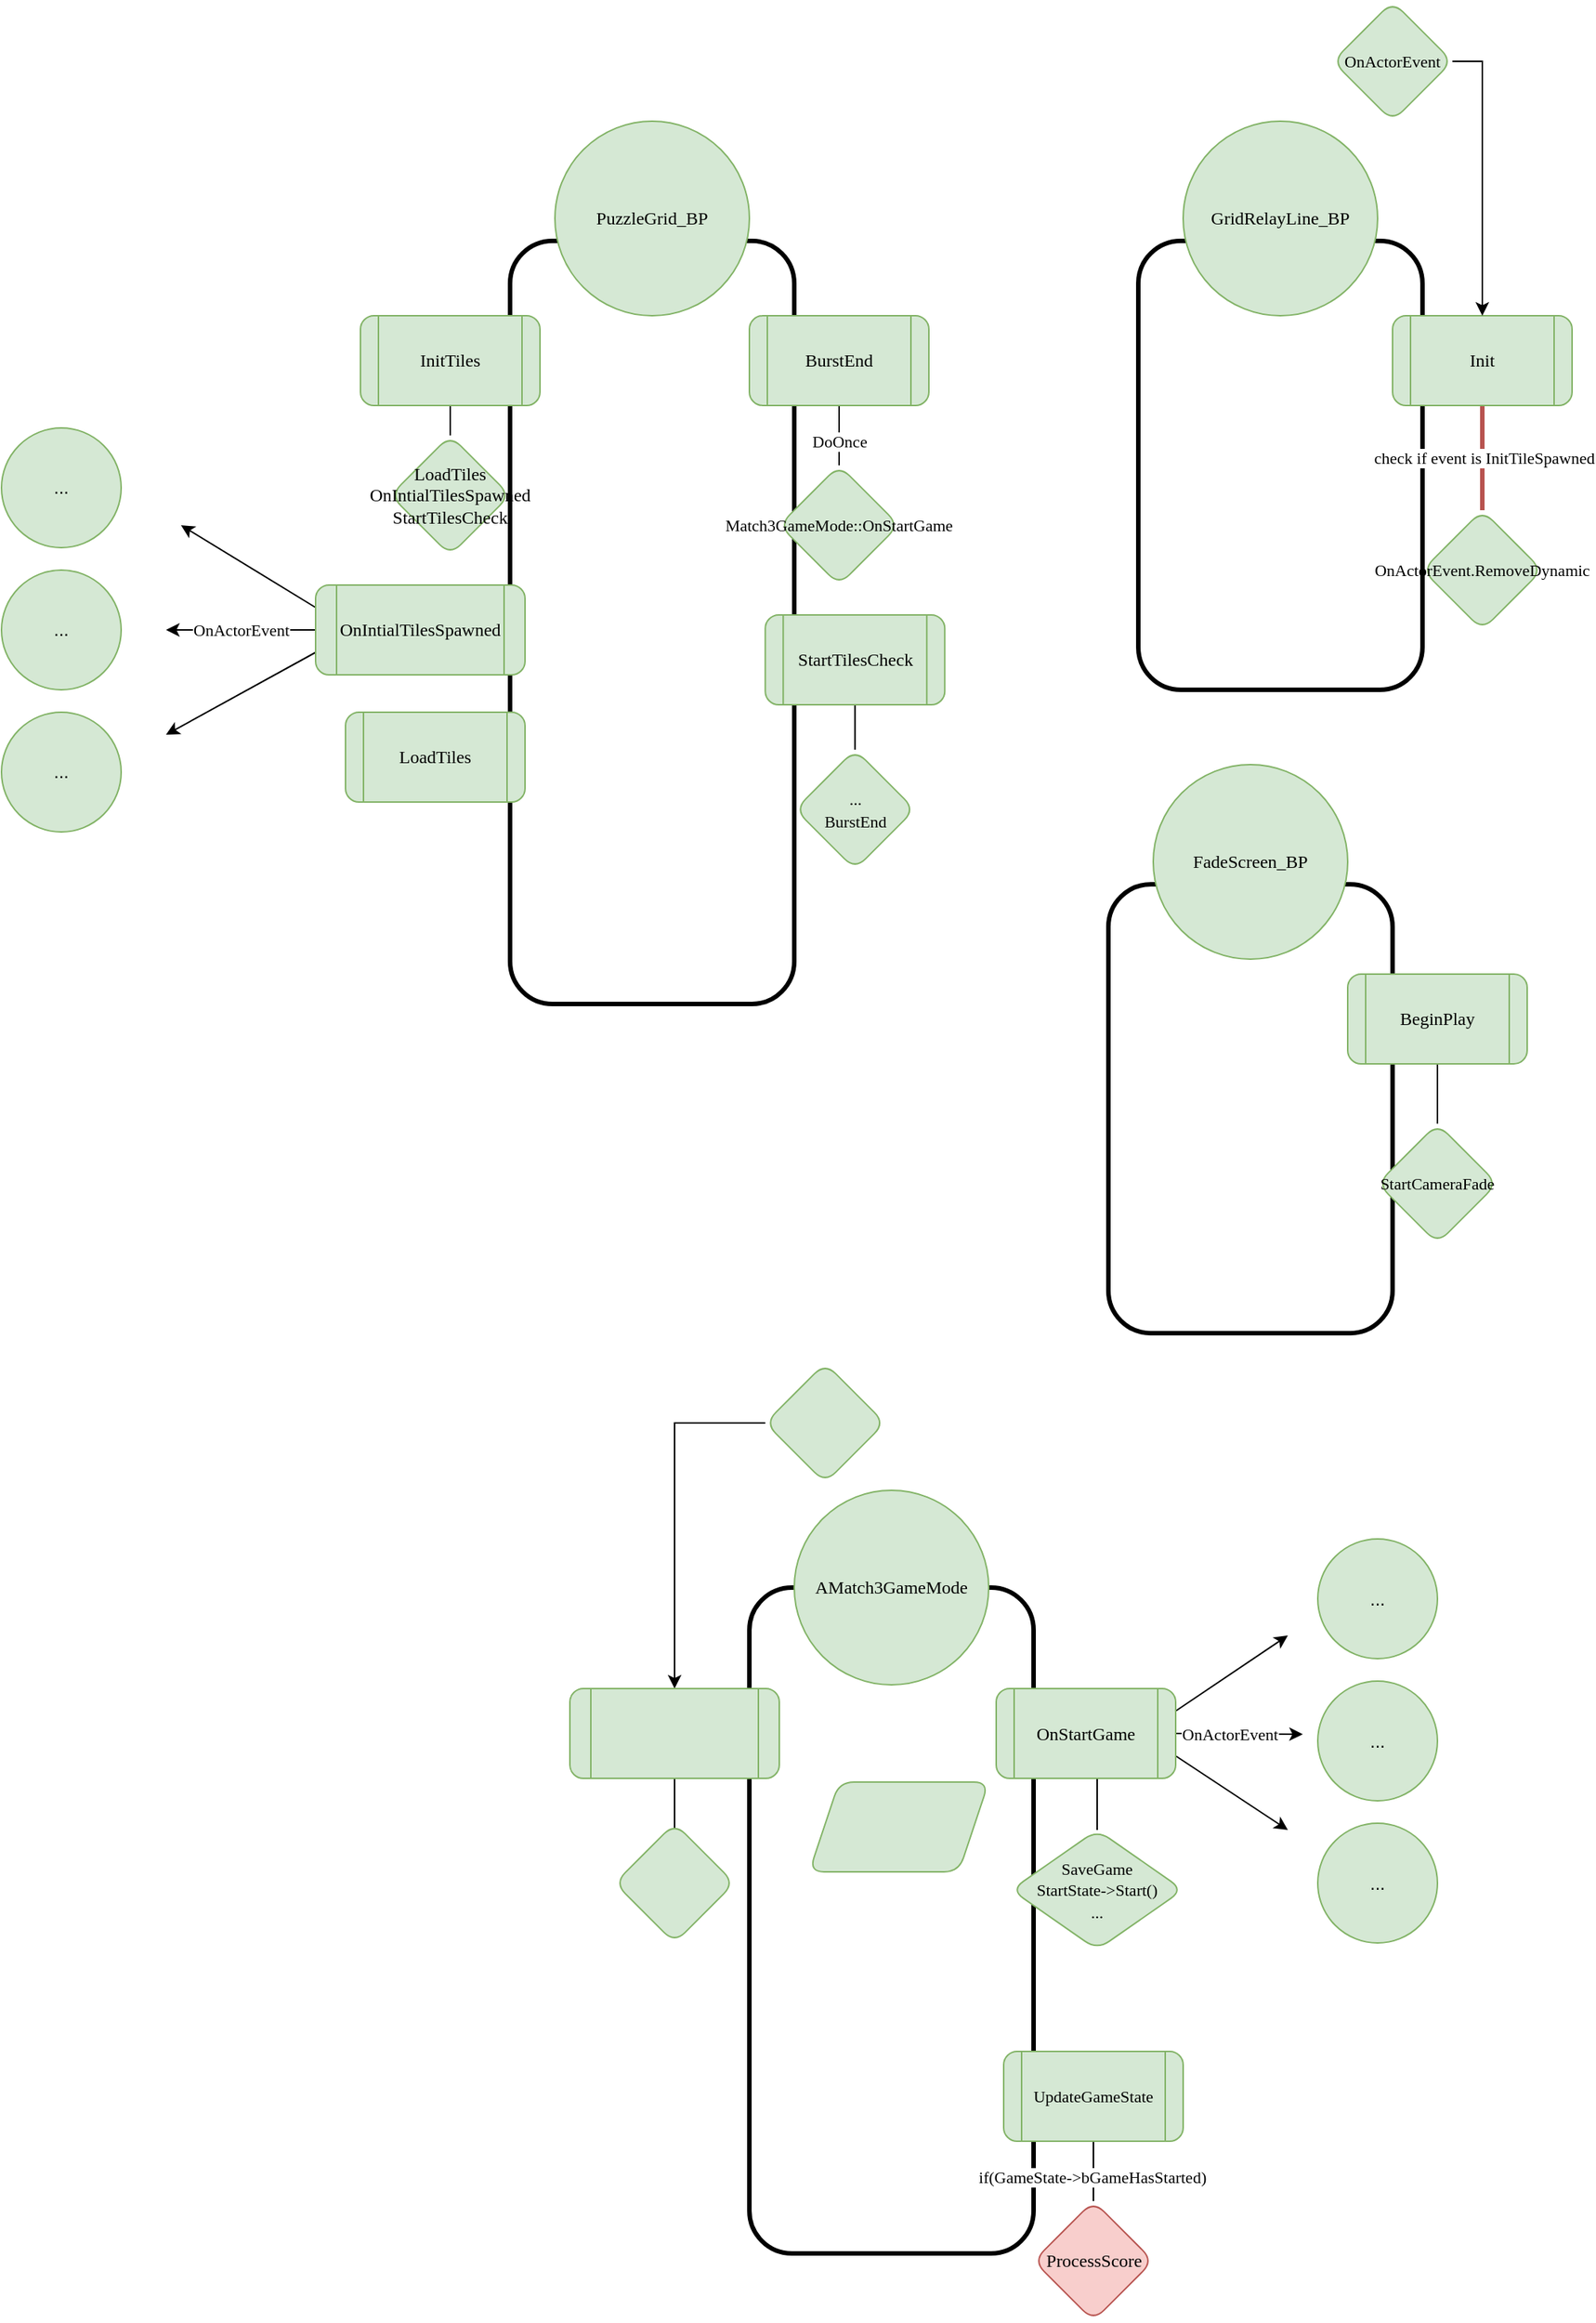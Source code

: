 <mxfile version="16.1.2" type="device"><diagram id="4u5bkuqh8i6XdxuR7M9z" name="Page-1"><mxGraphModel dx="2432" dy="2237" grid="1" gridSize="10" guides="1" tooltips="1" connect="1" arrows="1" fold="1" page="1" pageScale="1" pageWidth="850" pageHeight="1100" math="0" shadow="0"><root><mxCell id="0"/><mxCell id="1" parent="0"/><mxCell id="plS5oKs2EBD5TXASeQsz-1" value="" style="rounded=1;whiteSpace=wrap;html=1;fillColor=none;strokeWidth=3;fontFamily=SF Mono;" parent="1" vertex="1"><mxGeometry x="-500" y="680" width="190" height="445" as="geometry"/></mxCell><mxCell id="sbsRxTnk66kGfVWNklD2-10" style="rounded=0;orthogonalLoop=1;jettySize=auto;html=1;exitX=1;exitY=0.5;exitDx=0;exitDy=0;fontFamily=SF Mono;endArrow=classic;endFill=1;" edge="1" parent="1" source="plS5oKs2EBD5TXASeQsz-11"><mxGeometry relative="1" as="geometry"><mxPoint x="-130" y="778" as="targetPoint"/></mxGeometry></mxCell><mxCell id="sbsRxTnk66kGfVWNklD2-16" value="OnActorEvent" style="edgeLabel;html=1;align=center;verticalAlign=middle;resizable=0;points=[];fontSize=11;fontFamily=SF Mono;fontColor=default;" vertex="1" connectable="0" parent="sbsRxTnk66kGfVWNklD2-10"><mxGeometry x="-0.076" y="-3" relative="1" as="geometry"><mxPoint x="-4" y="-3" as="offset"/></mxGeometry></mxCell><mxCell id="sbsRxTnk66kGfVWNklD2-11" style="edgeStyle=none;shape=connector;rounded=0;orthogonalLoop=1;jettySize=auto;html=1;exitX=1;exitY=0.25;exitDx=0;exitDy=0;labelBackgroundColor=default;fontFamily=SF Mono;fontSize=11;fontColor=default;endArrow=classic;endFill=1;strokeColor=default;" edge="1" parent="1" source="plS5oKs2EBD5TXASeQsz-11"><mxGeometry relative="1" as="geometry"><mxPoint x="-140" y="712" as="targetPoint"/></mxGeometry></mxCell><mxCell id="sbsRxTnk66kGfVWNklD2-12" style="edgeStyle=none;shape=connector;rounded=0;orthogonalLoop=1;jettySize=auto;html=1;exitX=1;exitY=0.75;exitDx=0;exitDy=0;labelBackgroundColor=default;fontFamily=SF Mono;fontSize=11;fontColor=default;endArrow=classic;endFill=1;strokeColor=default;" edge="1" parent="1" source="plS5oKs2EBD5TXASeQsz-11"><mxGeometry relative="1" as="geometry"><mxPoint x="-140" y="842" as="targetPoint"/></mxGeometry></mxCell><mxCell id="plS5oKs2EBD5TXASeQsz-2" value="&lt;span style=&quot;font-size: 11px&quot;&gt;SaveGame&lt;br&gt;StartState-&amp;gt;Start()&lt;br&gt;...&lt;br&gt;&lt;/span&gt;" style="rhombus;whiteSpace=wrap;html=1;fillColor=#d5e8d4;strokeColor=#82b366;rounded=1;labelBackgroundColor=none;fontFamily=SF Mono;" parent="1" vertex="1"><mxGeometry x="-325" y="842" width="115" height="80" as="geometry"/></mxCell><mxCell id="plS5oKs2EBD5TXASeQsz-3" value="&lt;span style=&quot;font-size: 11px ; background-color: rgb(255 , 255 , 255)&quot;&gt;&lt;br&gt;&lt;/span&gt;" style="rhombus;whiteSpace=wrap;html=1;fillColor=#f8cecc;strokeColor=#b85450;rounded=1;fontFamily=SF Mono;" parent="1" vertex="1"><mxGeometry x="-310" y="1090" width="80" height="80" as="geometry"/></mxCell><mxCell id="plS5oKs2EBD5TXASeQsz-4" value="" style="rounded=1;whiteSpace=wrap;html=1;fillColor=none;strokeWidth=3;fontFamily=SF Mono;" parent="1" vertex="1"><mxGeometry x="-660" y="-220" width="190" height="510" as="geometry"/></mxCell><mxCell id="plS5oKs2EBD5TXASeQsz-5" value="AMatch3GameMode" style="ellipse;whiteSpace=wrap;html=1;aspect=fixed;fillColor=#d5e8d4;strokeColor=#82b366;rounded=1;fontFamily=SF Mono;" parent="1" vertex="1"><mxGeometry x="-470" y="615" width="130" height="130" as="geometry"/></mxCell><mxCell id="plS5oKs2EBD5TXASeQsz-6" style="edgeStyle=none;rounded=1;orthogonalLoop=1;jettySize=auto;html=1;exitX=0.5;exitY=1;exitDx=0;exitDy=0;endArrow=none;endFill=0;entryX=0.5;entryY=0;entryDx=0;entryDy=0;fontFamily=SF Mono;" parent="1" source="plS5oKs2EBD5TXASeQsz-7" target="plS5oKs2EBD5TXASeQsz-22" edge="1"><mxGeometry relative="1" as="geometry"><mxPoint x="-440" y="-70" as="targetPoint"/></mxGeometry></mxCell><mxCell id="sbsRxTnk66kGfVWNklD2-2" value="DoOnce" style="edgeLabel;html=1;align=center;verticalAlign=middle;resizable=0;points=[];fontFamily=SF Mono;" vertex="1" connectable="0" parent="plS5oKs2EBD5TXASeQsz-6"><mxGeometry x="0.2" relative="1" as="geometry"><mxPoint as="offset"/></mxGeometry></mxCell><mxCell id="plS5oKs2EBD5TXASeQsz-7" value="BurstEnd" style="shape=process;whiteSpace=wrap;html=1;backgroundOutline=1;fillColor=#d5e8d4;strokeColor=#82b366;rounded=1;fontFamily=SF Mono;" parent="1" vertex="1"><mxGeometry x="-500" y="-170" width="120" height="60" as="geometry"/></mxCell><mxCell id="plS5oKs2EBD5TXASeQsz-8" style="edgeStyle=orthogonalEdgeStyle;rounded=1;orthogonalLoop=1;jettySize=auto;html=1;exitX=0.5;exitY=1;exitDx=0;exitDy=0;entryX=0.5;entryY=0;entryDx=0;entryDy=0;fontSize=12;endArrow=none;endFill=0;fontFamily=SF Mono;" parent="1" source="plS5oKs2EBD5TXASeQsz-9" target="plS5oKs2EBD5TXASeQsz-3" edge="1"><mxGeometry relative="1" as="geometry"/></mxCell><mxCell id="sbsRxTnk66kGfVWNklD2-1" value="if(GameState-&amp;gt;bGameHasStarted)" style="edgeLabel;html=1;align=center;verticalAlign=middle;resizable=0;points=[];fontFamily=SF Mono;" vertex="1" connectable="0" parent="plS5oKs2EBD5TXASeQsz-8"><mxGeometry x="0.2" y="-1" relative="1" as="geometry"><mxPoint as="offset"/></mxGeometry></mxCell><mxCell id="plS5oKs2EBD5TXASeQsz-9" value="&lt;span style=&quot;font-size: 11px;&quot;&gt;UpdateGameState&lt;/span&gt;" style="shape=process;whiteSpace=wrap;html=1;backgroundOutline=1;fillColor=#d5e8d4;strokeColor=#82b366;labelBackgroundColor=none;rounded=1;fontFamily=SF Mono;" parent="1" vertex="1"><mxGeometry x="-330" y="990" width="120" height="60" as="geometry"/></mxCell><mxCell id="plS5oKs2EBD5TXASeQsz-10" style="edgeStyle=orthogonalEdgeStyle;rounded=0;orthogonalLoop=1;jettySize=auto;html=1;exitX=0.5;exitY=1;exitDx=0;exitDy=0;endArrow=none;endFill=0;entryX=0.5;entryY=0;entryDx=0;entryDy=0;fontFamily=SF Mono;" parent="1" source="plS5oKs2EBD5TXASeQsz-11" target="plS5oKs2EBD5TXASeQsz-2" edge="1"><mxGeometry relative="1" as="geometry"><mxPoint x="-190" y="842" as="targetPoint"/></mxGeometry></mxCell><mxCell id="plS5oKs2EBD5TXASeQsz-11" value="OnStartGame" style="shape=process;whiteSpace=wrap;html=1;backgroundOutline=1;fillColor=#d5e8d4;strokeColor=#82b366;rounded=1;fontFamily=SF Mono;" parent="1" vertex="1"><mxGeometry x="-335" y="747.5" width="120" height="60" as="geometry"/></mxCell><mxCell id="plS5oKs2EBD5TXASeQsz-12" value="PuzzleGrid_BP" style="ellipse;whiteSpace=wrap;html=1;aspect=fixed;fillColor=#d5e8d4;strokeColor=#82b366;rounded=1;fontFamily=SF Mono;" parent="1" vertex="1"><mxGeometry x="-630" y="-300" width="130" height="130" as="geometry"/></mxCell><mxCell id="plS5oKs2EBD5TXASeQsz-15" value="ProcessScore" style="text;html=1;align=center;verticalAlign=middle;resizable=0;points=[];autosize=1;strokeColor=none;fillColor=none;fontSize=12;rounded=1;labelBackgroundColor=none;fontFamily=SF Mono;" parent="1" vertex="1"><mxGeometry x="-310" y="1120" width="80" height="20" as="geometry"/></mxCell><mxCell id="plS5oKs2EBD5TXASeQsz-18" style="edgeStyle=orthogonalEdgeStyle;rounded=0;orthogonalLoop=1;jettySize=auto;html=1;exitX=0;exitY=0.5;exitDx=0;exitDy=0;entryX=0.5;entryY=0;entryDx=0;entryDy=0;fontFamily=SF Mono;" parent="1" source="plS5oKs2EBD5TXASeQsz-19" target="plS5oKs2EBD5TXASeQsz-21" edge="1"><mxGeometry relative="1" as="geometry"/></mxCell><mxCell id="plS5oKs2EBD5TXASeQsz-19" value="&lt;span style=&quot;font-size: 11px&quot;&gt;&lt;br&gt;&lt;/span&gt;" style="rhombus;whiteSpace=wrap;html=1;fillColor=#d5e8d4;strokeColor=#82b366;rounded=1;labelBackgroundColor=none;fontFamily=SF Mono;" parent="1" vertex="1"><mxGeometry x="-489.37" y="530" width="80" height="80" as="geometry"/></mxCell><mxCell id="plS5oKs2EBD5TXASeQsz-20" style="edgeStyle=orthogonalEdgeStyle;rounded=0;orthogonalLoop=1;jettySize=auto;html=1;exitX=0.5;exitY=1;exitDx=0;exitDy=0;endArrow=none;endFill=0;fontFamily=SF Mono;" parent="1" source="plS5oKs2EBD5TXASeQsz-21" edge="1"><mxGeometry relative="1" as="geometry"><mxPoint x="-550" y="842" as="targetPoint"/></mxGeometry></mxCell><mxCell id="plS5oKs2EBD5TXASeQsz-21" value="" style="shape=process;whiteSpace=wrap;html=1;backgroundOutline=1;fillColor=#d5e8d4;strokeColor=#82b366;labelBackgroundColor=none;rounded=1;fontFamily=SF Mono;" parent="1" vertex="1"><mxGeometry x="-620" y="747.5" width="140" height="60" as="geometry"/></mxCell><mxCell id="plS5oKs2EBD5TXASeQsz-22" value="&lt;span style=&quot;font-size: 11px&quot;&gt;Match3GameMode::OnStartGame&lt;br&gt;&lt;/span&gt;" style="rhombus;whiteSpace=wrap;html=1;fillColor=#d5e8d4;strokeColor=#82b366;rounded=1;labelBackgroundColor=none;fontFamily=SF Mono;" parent="1" vertex="1"><mxGeometry x="-480" y="-70" width="80" height="80" as="geometry"/></mxCell><mxCell id="plS5oKs2EBD5TXASeQsz-23" value="" style="shape=parallelogram;perimeter=parallelogramPerimeter;whiteSpace=wrap;html=1;fixedSize=1;fillColor=#d5e8d4;strokeColor=#82b366;rounded=1;fontFamily=SF Mono;" parent="1" vertex="1"><mxGeometry x="-460" y="810" width="120" height="60" as="geometry"/></mxCell><mxCell id="plS5oKs2EBD5TXASeQsz-24" value="&lt;span&gt;&lt;br&gt;&lt;/span&gt;" style="rhombus;whiteSpace=wrap;html=1;fillColor=#d5e8d4;strokeColor=#82b366;rounded=1;labelBackgroundColor=none;fontFamily=SF Mono;" parent="1" vertex="1"><mxGeometry x="-590" y="837.5" width="80" height="80" as="geometry"/></mxCell><mxCell id="sbsRxTnk66kGfVWNklD2-5" style="edgeStyle=orthogonalEdgeStyle;rounded=0;orthogonalLoop=1;jettySize=auto;html=1;exitX=0.5;exitY=1;exitDx=0;exitDy=0;entryX=0.5;entryY=0;entryDx=0;entryDy=0;fontFamily=SF Mono;endArrow=none;endFill=0;" edge="1" parent="1" source="sbsRxTnk66kGfVWNklD2-3" target="sbsRxTnk66kGfVWNklD2-4"><mxGeometry relative="1" as="geometry"/></mxCell><mxCell id="sbsRxTnk66kGfVWNklD2-3" value="InitTiles" style="shape=process;whiteSpace=wrap;html=1;backgroundOutline=1;fillColor=#d5e8d4;strokeColor=#82b366;rounded=1;fontFamily=SF Mono;" vertex="1" parent="1"><mxGeometry x="-760" y="-170" width="120" height="60" as="geometry"/></mxCell><mxCell id="sbsRxTnk66kGfVWNklD2-4" value="LoadTiles&lt;br&gt;OnIntialTilesSpawned&lt;span&gt;&lt;br&gt;StartTilesCheck&lt;br&gt;&lt;/span&gt;" style="rhombus;whiteSpace=wrap;html=1;fillColor=#d5e8d4;strokeColor=#82b366;rounded=1;labelBackgroundColor=none;fontFamily=SF Mono;" vertex="1" parent="1"><mxGeometry x="-740" y="-90" width="80" height="80" as="geometry"/></mxCell><mxCell id="sbsRxTnk66kGfVWNklD2-17" style="edgeStyle=none;shape=connector;rounded=0;orthogonalLoop=1;jettySize=auto;html=1;exitX=0;exitY=0.25;exitDx=0;exitDy=0;labelBackgroundColor=default;fontFamily=SF Mono;fontSize=11;fontColor=default;endArrow=classic;endFill=1;strokeColor=default;" edge="1" parent="1" source="sbsRxTnk66kGfVWNklD2-6"><mxGeometry relative="1" as="geometry"><mxPoint x="-880" y="-30" as="targetPoint"/></mxGeometry></mxCell><mxCell id="sbsRxTnk66kGfVWNklD2-18" value="OnActorEvent" style="edgeStyle=none;shape=connector;rounded=0;orthogonalLoop=1;jettySize=auto;html=1;exitX=0;exitY=0.5;exitDx=0;exitDy=0;labelBackgroundColor=default;fontFamily=SF Mono;fontSize=11;fontColor=default;endArrow=classic;endFill=1;strokeColor=default;" edge="1" parent="1" source="sbsRxTnk66kGfVWNklD2-6"><mxGeometry relative="1" as="geometry"><mxPoint x="-890" y="40" as="targetPoint"/></mxGeometry></mxCell><mxCell id="sbsRxTnk66kGfVWNklD2-19" style="edgeStyle=none;shape=connector;rounded=0;orthogonalLoop=1;jettySize=auto;html=1;exitX=0;exitY=0.75;exitDx=0;exitDy=0;labelBackgroundColor=default;fontFamily=SF Mono;fontSize=11;fontColor=default;endArrow=classic;endFill=1;strokeColor=default;" edge="1" parent="1" source="sbsRxTnk66kGfVWNklD2-6"><mxGeometry relative="1" as="geometry"><mxPoint x="-890" y="110" as="targetPoint"/></mxGeometry></mxCell><mxCell id="sbsRxTnk66kGfVWNklD2-6" value="OnIntialTilesSpawned" style="shape=process;whiteSpace=wrap;html=1;backgroundOutline=1;fillColor=#d5e8d4;strokeColor=#82b366;rounded=1;fontFamily=SF Mono;" vertex="1" parent="1"><mxGeometry x="-790" y="10" width="140" height="60" as="geometry"/></mxCell><mxCell id="sbsRxTnk66kGfVWNklD2-13" value="..." style="ellipse;whiteSpace=wrap;html=1;aspect=fixed;fillColor=#d5e8d4;strokeColor=#82b366;rounded=1;" vertex="1" parent="1"><mxGeometry x="-120" y="647.5" width="80" height="80" as="geometry"/></mxCell><mxCell id="sbsRxTnk66kGfVWNklD2-14" value="..." style="ellipse;whiteSpace=wrap;html=1;aspect=fixed;fillColor=#d5e8d4;strokeColor=#82b366;rounded=1;" vertex="1" parent="1"><mxGeometry x="-120" y="742.5" width="80" height="80" as="geometry"/></mxCell><mxCell id="sbsRxTnk66kGfVWNklD2-15" value="..." style="ellipse;whiteSpace=wrap;html=1;aspect=fixed;fillColor=#d5e8d4;strokeColor=#82b366;rounded=1;" vertex="1" parent="1"><mxGeometry x="-120" y="837.5" width="80" height="80" as="geometry"/></mxCell><mxCell id="sbsRxTnk66kGfVWNklD2-20" value="..." style="ellipse;whiteSpace=wrap;html=1;aspect=fixed;fillColor=#d5e8d4;strokeColor=#82b366;rounded=1;" vertex="1" parent="1"><mxGeometry x="-1000" y="-95" width="80" height="80" as="geometry"/></mxCell><mxCell id="sbsRxTnk66kGfVWNklD2-21" value="..." style="ellipse;whiteSpace=wrap;html=1;aspect=fixed;fillColor=#d5e8d4;strokeColor=#82b366;rounded=1;" vertex="1" parent="1"><mxGeometry x="-1000" width="80" height="80" as="geometry"/></mxCell><mxCell id="sbsRxTnk66kGfVWNklD2-22" value="..." style="ellipse;whiteSpace=wrap;html=1;aspect=fixed;fillColor=#d5e8d4;strokeColor=#82b366;rounded=1;" vertex="1" parent="1"><mxGeometry x="-1000" y="95" width="80" height="80" as="geometry"/></mxCell><mxCell id="sbsRxTnk66kGfVWNklD2-23" value="" style="rounded=1;whiteSpace=wrap;html=1;fillColor=none;strokeWidth=3;fontFamily=SF Mono;" vertex="1" parent="1"><mxGeometry x="-240" y="-220" width="190" height="300" as="geometry"/></mxCell><mxCell id="sbsRxTnk66kGfVWNklD2-24" style="edgeStyle=none;rounded=1;orthogonalLoop=1;jettySize=auto;html=1;exitX=0.5;exitY=1;exitDx=0;exitDy=0;endArrow=none;endFill=0;entryX=0.5;entryY=0;entryDx=0;entryDy=0;fontFamily=SF Mono;fillColor=#f8cecc;strokeColor=#b85450;strokeWidth=3;" edge="1" source="sbsRxTnk66kGfVWNklD2-26" target="sbsRxTnk66kGfVWNklD2-28" parent="1"><mxGeometry relative="1" as="geometry"><mxPoint x="-10" y="-70" as="targetPoint"/></mxGeometry></mxCell><mxCell id="sbsRxTnk66kGfVWNklD2-31" value="check if event is InitTileSpawned" style="edgeLabel;html=1;align=center;verticalAlign=middle;resizable=0;points=[];fontSize=11;fontFamily=SF Mono;fontColor=default;" vertex="1" connectable="0" parent="sbsRxTnk66kGfVWNklD2-24"><mxGeometry y="1" relative="1" as="geometry"><mxPoint as="offset"/></mxGeometry></mxCell><mxCell id="sbsRxTnk66kGfVWNklD2-26" value="Init" style="shape=process;whiteSpace=wrap;html=1;backgroundOutline=1;fillColor=#d5e8d4;strokeColor=#82b366;rounded=1;fontFamily=SF Mono;" vertex="1" parent="1"><mxGeometry x="-70" y="-170" width="120" height="60" as="geometry"/></mxCell><mxCell id="sbsRxTnk66kGfVWNklD2-27" value="GridRelayLine_BP" style="ellipse;whiteSpace=wrap;html=1;aspect=fixed;fillColor=#d5e8d4;strokeColor=#82b366;rounded=1;fontFamily=SF Mono;" vertex="1" parent="1"><mxGeometry x="-210" y="-300" width="130" height="130" as="geometry"/></mxCell><mxCell id="sbsRxTnk66kGfVWNklD2-28" value="&lt;span style=&quot;font-size: 11px&quot;&gt;OnActorEvent.RemoveDynamic&lt;br&gt;&lt;/span&gt;" style="rhombus;whiteSpace=wrap;html=1;fillColor=#d5e8d4;strokeColor=#82b366;rounded=1;labelBackgroundColor=none;fontFamily=SF Mono;" vertex="1" parent="1"><mxGeometry x="-50" y="-40" width="80" height="80" as="geometry"/></mxCell><mxCell id="sbsRxTnk66kGfVWNklD2-30" style="edgeStyle=orthogonalEdgeStyle;shape=connector;rounded=0;orthogonalLoop=1;jettySize=auto;html=1;exitX=1;exitY=0.5;exitDx=0;exitDy=0;labelBackgroundColor=default;fontFamily=SF Mono;fontSize=11;fontColor=default;endArrow=classic;endFill=1;strokeColor=default;" edge="1" parent="1" source="sbsRxTnk66kGfVWNklD2-29" target="sbsRxTnk66kGfVWNklD2-26"><mxGeometry relative="1" as="geometry"/></mxCell><mxCell id="sbsRxTnk66kGfVWNklD2-29" value="&lt;span style=&quot;font-size: 11px&quot;&gt;OnActorEvent&lt;br&gt;&lt;/span&gt;" style="rhombus;whiteSpace=wrap;html=1;fillColor=#d5e8d4;strokeColor=#82b366;rounded=1;labelBackgroundColor=none;fontFamily=SF Mono;" vertex="1" parent="1"><mxGeometry x="-110" y="-380" width="80" height="80" as="geometry"/></mxCell><mxCell id="sbsRxTnk66kGfVWNklD2-35" style="edgeStyle=orthogonalEdgeStyle;shape=connector;rounded=0;orthogonalLoop=1;jettySize=auto;html=1;exitX=0.5;exitY=1;exitDx=0;exitDy=0;entryX=0.5;entryY=0;entryDx=0;entryDy=0;labelBackgroundColor=default;fontFamily=SF Mono;fontSize=11;fontColor=default;endArrow=none;endFill=0;strokeColor=default;strokeWidth=1;" edge="1" parent="1" source="sbsRxTnk66kGfVWNklD2-32" target="sbsRxTnk66kGfVWNklD2-33"><mxGeometry relative="1" as="geometry"/></mxCell><mxCell id="sbsRxTnk66kGfVWNklD2-32" value="StartTilesCheck" style="shape=process;whiteSpace=wrap;html=1;backgroundOutline=1;fillColor=#d5e8d4;strokeColor=#82b366;rounded=1;fontFamily=SF Mono;" vertex="1" parent="1"><mxGeometry x="-489.37" y="30" width="120" height="60" as="geometry"/></mxCell><mxCell id="sbsRxTnk66kGfVWNklD2-33" value="&lt;span style=&quot;font-size: 11px&quot;&gt;...&lt;br&gt;BurstEnd&lt;br&gt;&lt;/span&gt;" style="rhombus;whiteSpace=wrap;html=1;fillColor=#d5e8d4;strokeColor=#82b366;rounded=1;labelBackgroundColor=none;fontFamily=SF Mono;" vertex="1" parent="1"><mxGeometry x="-469.37" y="120" width="80" height="80" as="geometry"/></mxCell><mxCell id="sbsRxTnk66kGfVWNklD2-36" value="LoadTiles" style="shape=process;whiteSpace=wrap;html=1;backgroundOutline=1;fillColor=#d5e8d4;strokeColor=#82b366;rounded=1;fontFamily=SF Mono;" vertex="1" parent="1"><mxGeometry x="-770" y="95" width="120" height="60" as="geometry"/></mxCell><mxCell id="sbsRxTnk66kGfVWNklD2-38" value="" style="rounded=1;whiteSpace=wrap;html=1;fillColor=none;strokeWidth=3;fontFamily=SF Mono;" vertex="1" parent="1"><mxGeometry x="-260" y="210" width="190" height="300" as="geometry"/></mxCell><mxCell id="sbsRxTnk66kGfVWNklD2-39" value="FadeScreen_BP" style="ellipse;whiteSpace=wrap;html=1;aspect=fixed;fillColor=#d5e8d4;strokeColor=#82b366;rounded=1;fontFamily=SF Mono;" vertex="1" parent="1"><mxGeometry x="-230" y="130" width="130" height="130" as="geometry"/></mxCell><mxCell id="sbsRxTnk66kGfVWNklD2-42" style="edgeStyle=orthogonalEdgeStyle;shape=connector;rounded=0;orthogonalLoop=1;jettySize=auto;html=1;exitX=0.5;exitY=1;exitDx=0;exitDy=0;entryX=0.5;entryY=0;entryDx=0;entryDy=0;labelBackgroundColor=default;fontFamily=SF Mono;fontSize=11;fontColor=default;endArrow=none;endFill=0;strokeColor=default;strokeWidth=1;" edge="1" parent="1" source="sbsRxTnk66kGfVWNklD2-40" target="sbsRxTnk66kGfVWNklD2-41"><mxGeometry relative="1" as="geometry"/></mxCell><mxCell id="sbsRxTnk66kGfVWNklD2-40" value="BeginPlay" style="shape=process;whiteSpace=wrap;html=1;backgroundOutline=1;fillColor=#d5e8d4;strokeColor=#82b366;rounded=1;fontFamily=SF Mono;" vertex="1" parent="1"><mxGeometry x="-100" y="270" width="120" height="60" as="geometry"/></mxCell><mxCell id="sbsRxTnk66kGfVWNklD2-41" value="&lt;span style=&quot;font-size: 11px&quot;&gt;StartCameraFade&lt;br&gt;&lt;/span&gt;" style="rhombus;whiteSpace=wrap;html=1;fillColor=#d5e8d4;strokeColor=#82b366;rounded=1;labelBackgroundColor=none;fontFamily=SF Mono;" vertex="1" parent="1"><mxGeometry x="-80" y="370" width="80" height="80" as="geometry"/></mxCell></root></mxGraphModel></diagram></mxfile>